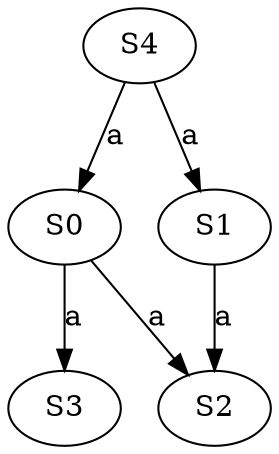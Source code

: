 strict digraph  {
S0;
S1;
S3;
S4;
S2;
S0 -> S3  [label=a];
S0 -> S2  [label=a];
S1 -> S2  [label=a];
S4 -> S0  [label=a];
S4 -> S1  [label=a];
}
